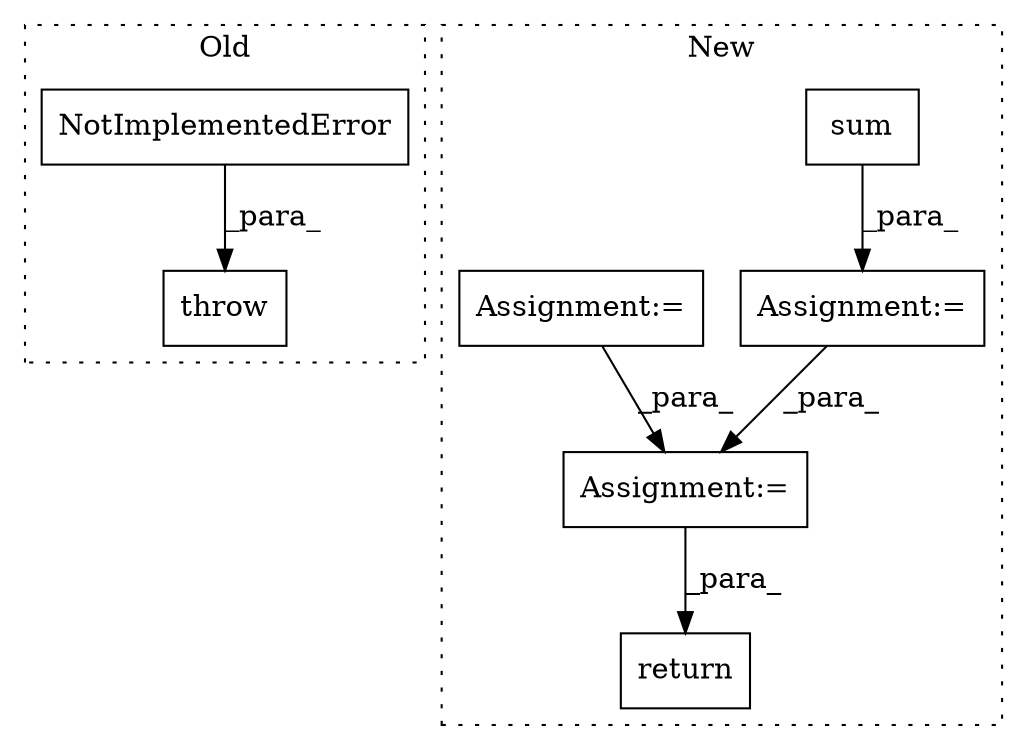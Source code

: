 digraph G {
subgraph cluster0 {
1 [label="NotImplementedError" a="32" s="1760" l="21" shape="box"];
3 [label="throw" a="53" s="1754" l="6" shape="box"];
label = "Old";
style="dotted";
}
subgraph cluster1 {
2 [label="sum" a="32" s="28842,28847" l="4,1" shape="box"];
4 [label="Assignment:=" a="7" s="29058" l="1" shape="box"];
5 [label="Assignment:=" a="7" s="28800" l="1" shape="box"];
6 [label="Assignment:=" a="7" s="28837" l="1" shape="box"];
7 [label="return" a="41" s="29086" l="7" shape="box"];
label = "New";
style="dotted";
}
1 -> 3 [label="_para_"];
2 -> 6 [label="_para_"];
4 -> 7 [label="_para_"];
5 -> 4 [label="_para_"];
6 -> 4 [label="_para_"];
}